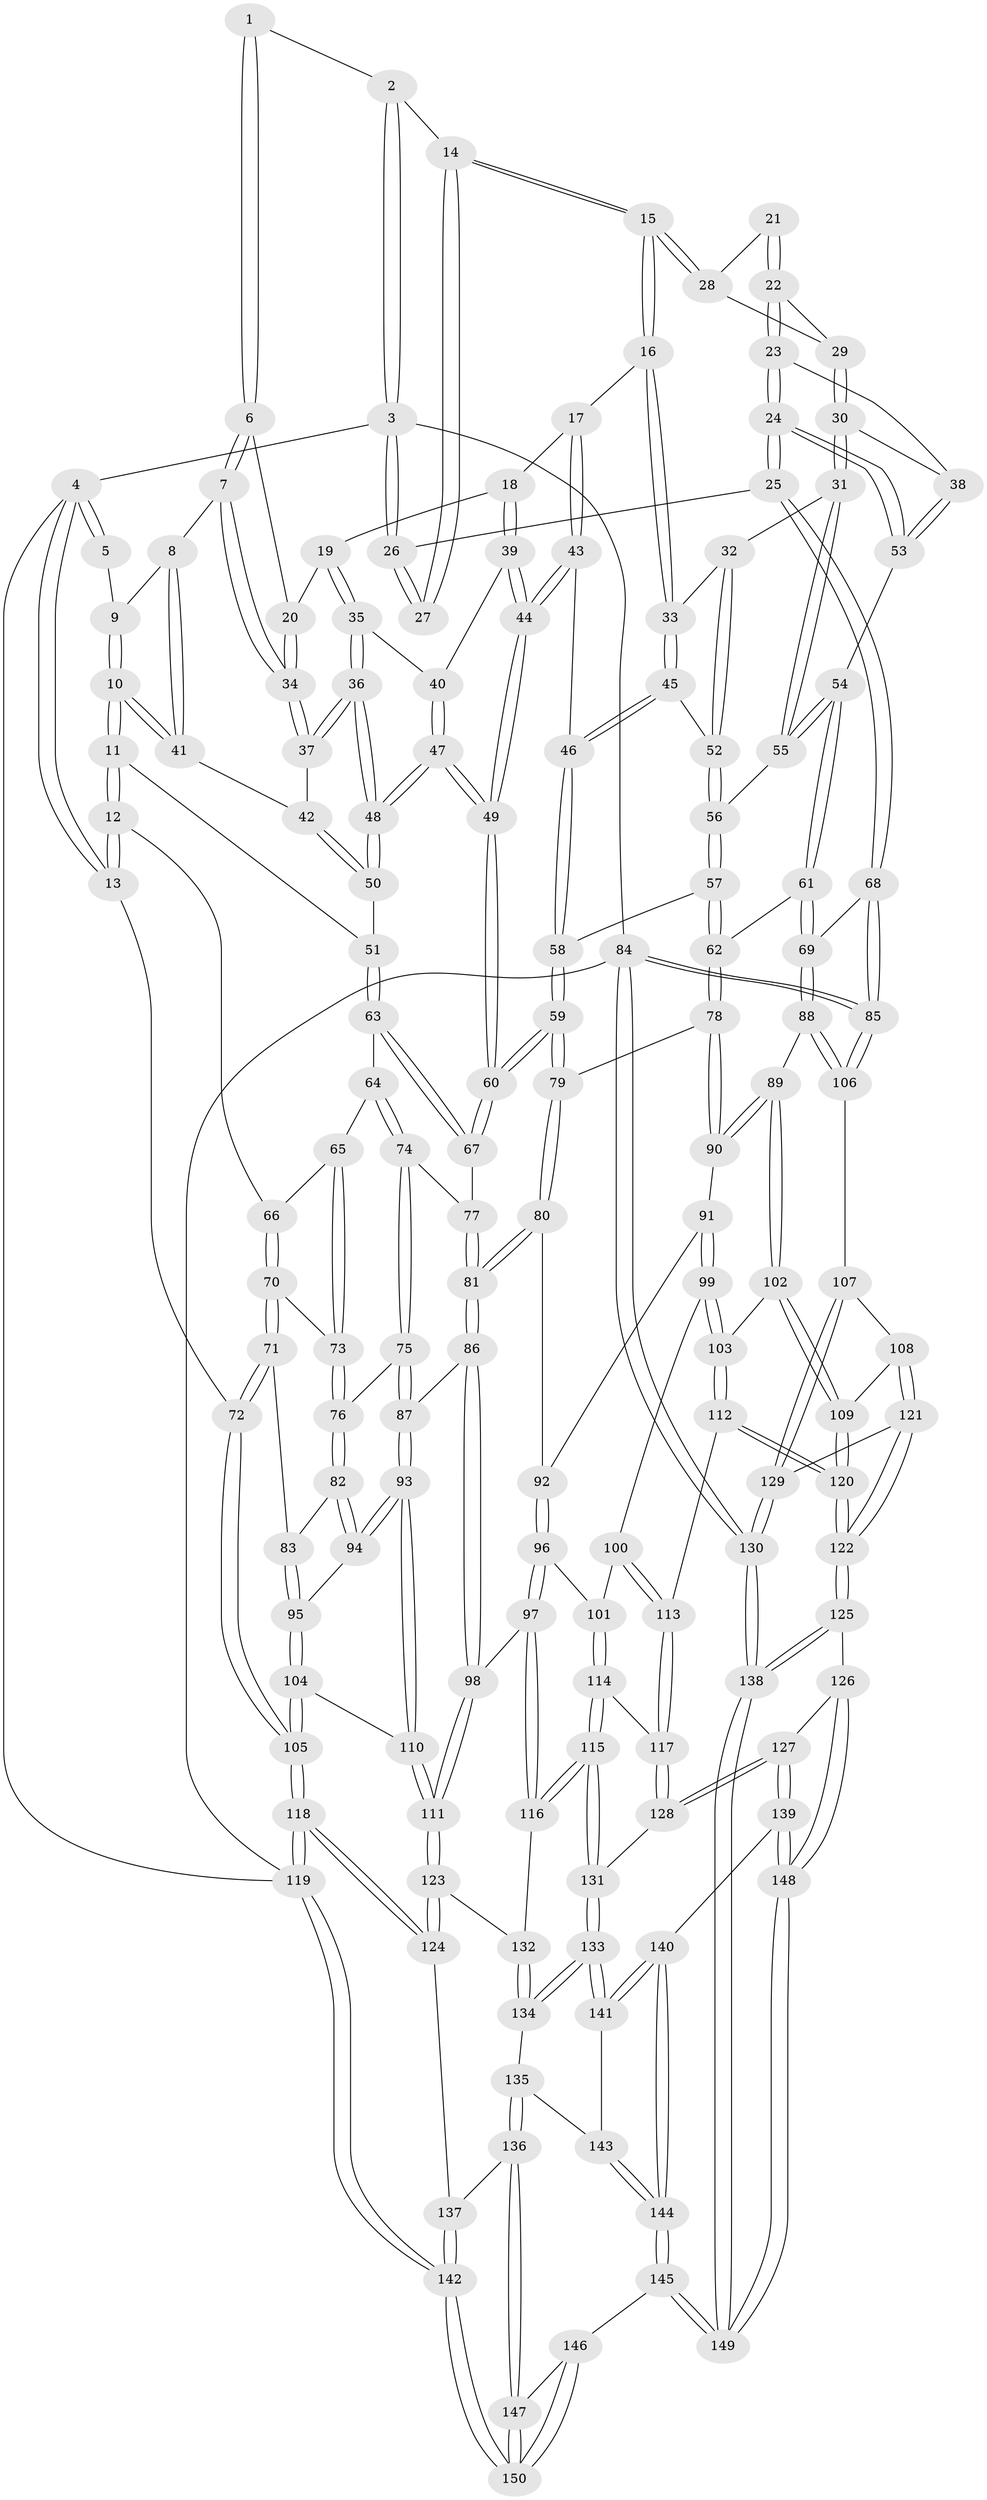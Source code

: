 // coarse degree distribution, {3: 0.11235955056179775, 4: 0.4157303370786517, 6: 0.11235955056179775, 5: 0.33707865168539325, 2: 0.02247191011235955}
// Generated by graph-tools (version 1.1) at 2025/52/02/27/25 19:52:40]
// undirected, 150 vertices, 372 edges
graph export_dot {
graph [start="1"]
  node [color=gray90,style=filled];
  1 [pos="+0.4291825105354682+0"];
  2 [pos="+0.6673895206157084+0"];
  3 [pos="+1+0"];
  4 [pos="+0+0"];
  5 [pos="+0.21371179417448027+0"];
  6 [pos="+0.41486275925982224+0.0015586041302004183"];
  7 [pos="+0.2979758079469765+0.06364105087383713"];
  8 [pos="+0.29291048046212453+0.061856428754925474"];
  9 [pos="+0.21516533027484958+0"];
  10 [pos="+0.15940348090440196+0.12280628364311984"];
  11 [pos="+0.1101588446236781+0.16629593266373546"];
  12 [pos="+0.010475036796386622+0.1887608116191607"];
  13 [pos="+0+0.10320329513432751"];
  14 [pos="+0.6707199857626469+0"];
  15 [pos="+0.6704613073958873+0"];
  16 [pos="+0.6499944771976054+0"];
  17 [pos="+0.5795488812219527+0.03651186689240317"];
  18 [pos="+0.5499397083816664+0.05727353882094201"];
  19 [pos="+0.437276877186657+0.04175079396850426"];
  20 [pos="+0.42143505858088937+0.026486409683858278"];
  21 [pos="+0.86011162636178+0.051868568196431084"];
  22 [pos="+0.8677261176562123+0.06436948419022459"];
  23 [pos="+0.9164733052888682+0.12356782887340124"];
  24 [pos="+1+0.10905149359408467"];
  25 [pos="+1+0.08388201917267238"];
  26 [pos="+1+0"];
  27 [pos="+0.8596514998537655+0.01737401647230513"];
  28 [pos="+0.7717358926943141+0.001638662540460859"];
  29 [pos="+0.7920653754735282+0.05005127754835217"];
  30 [pos="+0.8195382268319154+0.15047205834847405"];
  31 [pos="+0.8050725430407454+0.16116345442591673"];
  32 [pos="+0.7379317159266522+0.14286347614845166"];
  33 [pos="+0.6915571146930517+0.10747480938681885"];
  34 [pos="+0.3628166016318912+0.12347308701823315"];
  35 [pos="+0.45807750701519695+0.09911182471099979"];
  36 [pos="+0.37409468261082457+0.15687144782994908"];
  37 [pos="+0.36875731278525004+0.14795321846055695"];
  38 [pos="+0.8850832064418706+0.13407066081191635"];
  39 [pos="+0.5128461098440985+0.11323154140926625"];
  40 [pos="+0.4939312710343641+0.12013720336357438"];
  41 [pos="+0.22517452846870253+0.11334783728208352"];
  42 [pos="+0.2680533956415389+0.14783324059778558"];
  43 [pos="+0.5934367832707459+0.1874771347302676"];
  44 [pos="+0.5800646995542647+0.19139491752834684"];
  45 [pos="+0.6254541917161998+0.17829890127913448"];
  46 [pos="+0.6018260359251334+0.18830015342852593"];
  47 [pos="+0.41412549747647037+0.3144302044198147"];
  48 [pos="+0.41025926818459335+0.30973652059224355"];
  49 [pos="+0.42204971757756776+0.3294382838049451"];
  50 [pos="+0.2966691669320254+0.2566859515164037"];
  51 [pos="+0.22166665923349674+0.24408616326860022"];
  52 [pos="+0.6951728698276535+0.2205915910399605"];
  53 [pos="+0.8726803835957357+0.2801566198161947"];
  54 [pos="+0.8292882084575687+0.3127136974517002"];
  55 [pos="+0.8025248955359471+0.19053133415243786"];
  56 [pos="+0.7033664334818408+0.2542865990786249"];
  57 [pos="+0.6840086193947749+0.34316695210167164"];
  58 [pos="+0.6811654702832735+0.3425225607917295"];
  59 [pos="+0.4335257577993379+0.35918347064787554"];
  60 [pos="+0.4240179580732059+0.34264234762724793"];
  61 [pos="+0.8033328766916557+0.4025050253126569"];
  62 [pos="+0.7313230535499244+0.37876951925123425"];
  63 [pos="+0.18051147807410503+0.3723227475302109"];
  64 [pos="+0.1674455515410909+0.3749959001729488"];
  65 [pos="+0.12511250921999176+0.3639780986974781"];
  66 [pos="+0.09059438939573189+0.3356867968257542"];
  67 [pos="+0.24082665416280136+0.3841633766667246"];
  68 [pos="+1+0.42565176334510646"];
  69 [pos="+0.8540960248938597+0.4675595784360037"];
  70 [pos="+0.02631943757677832+0.421745993969714"];
  71 [pos="+0+0.502869771424394"];
  72 [pos="+0+0.5089306388934379"];
  73 [pos="+0.0923180164351605+0.461188888503817"];
  74 [pos="+0.1703875799223746+0.48038296278085524"];
  75 [pos="+0.14726714133792695+0.524403807903055"];
  76 [pos="+0.09853634187937008+0.5280531307716141"];
  77 [pos="+0.23205976497995046+0.46310675755893294"];
  78 [pos="+0.6057491912640336+0.503184460005236"];
  79 [pos="+0.4350222261772691+0.39293653367951886"];
  80 [pos="+0.4119776044705708+0.47132718022961934"];
  81 [pos="+0.3235208030167964+0.5668037563516036"];
  82 [pos="+0.09129193296305703+0.5328565974877163"];
  83 [pos="+0.08520364967427034+0.5347577735899398"];
  84 [pos="+1+1"];
  85 [pos="+1+0.8392011876876935"];
  86 [pos="+0.31171743358341936+0.5876504761613662"];
  87 [pos="+0.25427035349429516+0.5944283426301161"];
  88 [pos="+0.8226282692233878+0.5484117470246479"];
  89 [pos="+0.8057980715127182+0.558142923892357"];
  90 [pos="+0.6304135284095297+0.581558959787035"];
  91 [pos="+0.620373491792886+0.5941347780679244"];
  92 [pos="+0.5161798992937933+0.6046402760236511"];
  93 [pos="+0.17481334748121694+0.6708385482239051"];
  94 [pos="+0.125577113481064+0.6177723943498244"];
  95 [pos="+0.05101493369128456+0.6550012709146208"];
  96 [pos="+0.49953152387158606+0.6474713851522468"];
  97 [pos="+0.4248500078598846+0.7414254764656606"];
  98 [pos="+0.3404666946722415+0.6562798981867579"];
  99 [pos="+0.6273156425673824+0.6630577805012702"];
  100 [pos="+0.5904408603694407+0.7019084595894296"];
  101 [pos="+0.5858419623370836+0.7042087824851073"];
  102 [pos="+0.7305564815579724+0.700272928915659"];
  103 [pos="+0.6845241142019061+0.710372254354995"];
  104 [pos="+0.026461146838612653+0.7086879682840928"];
  105 [pos="+0+0.8387724537348163"];
  106 [pos="+0.9110585601358834+0.7181450722080189"];
  107 [pos="+0.9099825145024057+0.7189883488574113"];
  108 [pos="+0.8207462135478646+0.7563989153476364"];
  109 [pos="+0.7521047924619092+0.7294498622285228"];
  110 [pos="+0.15436610394462794+0.7123625839737618"];
  111 [pos="+0.2072601295433403+0.8009855857710266"];
  112 [pos="+0.6629706714664763+0.7721868701911453"];
  113 [pos="+0.641730180651437+0.7769906879697993"];
  114 [pos="+0.5604887767366+0.7352516003338082"];
  115 [pos="+0.4553897020603743+0.7749480813592716"];
  116 [pos="+0.426843359141639+0.7492172844532493"];
  117 [pos="+0.6155487336646849+0.7931664704855915"];
  118 [pos="+0+1"];
  119 [pos="+0+1"];
  120 [pos="+0.7207249052226986+0.830382361627059"];
  121 [pos="+0.7708745903224714+0.8511106697898178"];
  122 [pos="+0.7332725920563821+0.8585165808682802"];
  123 [pos="+0.20954976051754723+0.81740489041814"];
  124 [pos="+0.20769839991534203+0.8274384123003207"];
  125 [pos="+0.7219246109050924+0.8749836096337242"];
  126 [pos="+0.7016008180416037+0.8877955767903195"];
  127 [pos="+0.6588508945547374+0.8959127325301133"];
  128 [pos="+0.5979295992012974+0.8223995035148883"];
  129 [pos="+0.8444119441714242+0.8803372552050119"];
  130 [pos="+1+1"];
  131 [pos="+0.48979801538344775+0.8454502170304798"];
  132 [pos="+0.4023747320736766+0.7680088711846931"];
  133 [pos="+0.48834232332281863+0.886869514405609"];
  134 [pos="+0.32693520385176805+0.8876393573617174"];
  135 [pos="+0.3172160388114222+0.8955729098578865"];
  136 [pos="+0.3027281127686231+0.898065505202008"];
  137 [pos="+0.2804669725887572+0.8894788410197864"];
  138 [pos="+1+1"];
  139 [pos="+0.6165576780849266+0.9361139607081084"];
  140 [pos="+0.514557181216059+0.9764102090767187"];
  141 [pos="+0.49064245717109345+0.9012105824849114"];
  142 [pos="+0+1"];
  143 [pos="+0.3584817220258621+0.9291010987074751"];
  144 [pos="+0.46865576940295123+1"];
  145 [pos="+0.463384844751907+1"];
  146 [pos="+0.43935798819871025+1"];
  147 [pos="+0.3034252727388749+0.921836819609538"];
  148 [pos="+0.7108533237468561+1"];
  149 [pos="+0.8196905966475281+1"];
  150 [pos="+0.17393127880447481+1"];
  1 -- 2;
  1 -- 6;
  1 -- 6;
  2 -- 3;
  2 -- 3;
  2 -- 14;
  3 -- 4;
  3 -- 26;
  3 -- 26;
  3 -- 84;
  4 -- 5;
  4 -- 5;
  4 -- 13;
  4 -- 13;
  4 -- 119;
  5 -- 9;
  6 -- 7;
  6 -- 7;
  6 -- 20;
  7 -- 8;
  7 -- 34;
  7 -- 34;
  8 -- 9;
  8 -- 41;
  8 -- 41;
  9 -- 10;
  9 -- 10;
  10 -- 11;
  10 -- 11;
  10 -- 41;
  10 -- 41;
  11 -- 12;
  11 -- 12;
  11 -- 51;
  12 -- 13;
  12 -- 13;
  12 -- 66;
  13 -- 72;
  14 -- 15;
  14 -- 15;
  14 -- 27;
  14 -- 27;
  15 -- 16;
  15 -- 16;
  15 -- 28;
  15 -- 28;
  16 -- 17;
  16 -- 33;
  16 -- 33;
  17 -- 18;
  17 -- 43;
  17 -- 43;
  18 -- 19;
  18 -- 39;
  18 -- 39;
  19 -- 20;
  19 -- 35;
  19 -- 35;
  20 -- 34;
  20 -- 34;
  21 -- 22;
  21 -- 22;
  21 -- 28;
  22 -- 23;
  22 -- 23;
  22 -- 29;
  23 -- 24;
  23 -- 24;
  23 -- 38;
  24 -- 25;
  24 -- 25;
  24 -- 53;
  24 -- 53;
  25 -- 26;
  25 -- 68;
  25 -- 68;
  26 -- 27;
  26 -- 27;
  28 -- 29;
  29 -- 30;
  29 -- 30;
  30 -- 31;
  30 -- 31;
  30 -- 38;
  31 -- 32;
  31 -- 55;
  31 -- 55;
  32 -- 33;
  32 -- 52;
  32 -- 52;
  33 -- 45;
  33 -- 45;
  34 -- 37;
  34 -- 37;
  35 -- 36;
  35 -- 36;
  35 -- 40;
  36 -- 37;
  36 -- 37;
  36 -- 48;
  36 -- 48;
  37 -- 42;
  38 -- 53;
  38 -- 53;
  39 -- 40;
  39 -- 44;
  39 -- 44;
  40 -- 47;
  40 -- 47;
  41 -- 42;
  42 -- 50;
  42 -- 50;
  43 -- 44;
  43 -- 44;
  43 -- 46;
  44 -- 49;
  44 -- 49;
  45 -- 46;
  45 -- 46;
  45 -- 52;
  46 -- 58;
  46 -- 58;
  47 -- 48;
  47 -- 48;
  47 -- 49;
  47 -- 49;
  48 -- 50;
  48 -- 50;
  49 -- 60;
  49 -- 60;
  50 -- 51;
  51 -- 63;
  51 -- 63;
  52 -- 56;
  52 -- 56;
  53 -- 54;
  54 -- 55;
  54 -- 55;
  54 -- 61;
  54 -- 61;
  55 -- 56;
  56 -- 57;
  56 -- 57;
  57 -- 58;
  57 -- 62;
  57 -- 62;
  58 -- 59;
  58 -- 59;
  59 -- 60;
  59 -- 60;
  59 -- 79;
  59 -- 79;
  60 -- 67;
  60 -- 67;
  61 -- 62;
  61 -- 69;
  61 -- 69;
  62 -- 78;
  62 -- 78;
  63 -- 64;
  63 -- 67;
  63 -- 67;
  64 -- 65;
  64 -- 74;
  64 -- 74;
  65 -- 66;
  65 -- 73;
  65 -- 73;
  66 -- 70;
  66 -- 70;
  67 -- 77;
  68 -- 69;
  68 -- 85;
  68 -- 85;
  69 -- 88;
  69 -- 88;
  70 -- 71;
  70 -- 71;
  70 -- 73;
  71 -- 72;
  71 -- 72;
  71 -- 83;
  72 -- 105;
  72 -- 105;
  73 -- 76;
  73 -- 76;
  74 -- 75;
  74 -- 75;
  74 -- 77;
  75 -- 76;
  75 -- 87;
  75 -- 87;
  76 -- 82;
  76 -- 82;
  77 -- 81;
  77 -- 81;
  78 -- 79;
  78 -- 90;
  78 -- 90;
  79 -- 80;
  79 -- 80;
  80 -- 81;
  80 -- 81;
  80 -- 92;
  81 -- 86;
  81 -- 86;
  82 -- 83;
  82 -- 94;
  82 -- 94;
  83 -- 95;
  83 -- 95;
  84 -- 85;
  84 -- 85;
  84 -- 130;
  84 -- 130;
  84 -- 119;
  85 -- 106;
  85 -- 106;
  86 -- 87;
  86 -- 98;
  86 -- 98;
  87 -- 93;
  87 -- 93;
  88 -- 89;
  88 -- 106;
  88 -- 106;
  89 -- 90;
  89 -- 90;
  89 -- 102;
  89 -- 102;
  90 -- 91;
  91 -- 92;
  91 -- 99;
  91 -- 99;
  92 -- 96;
  92 -- 96;
  93 -- 94;
  93 -- 94;
  93 -- 110;
  93 -- 110;
  94 -- 95;
  95 -- 104;
  95 -- 104;
  96 -- 97;
  96 -- 97;
  96 -- 101;
  97 -- 98;
  97 -- 116;
  97 -- 116;
  98 -- 111;
  98 -- 111;
  99 -- 100;
  99 -- 103;
  99 -- 103;
  100 -- 101;
  100 -- 113;
  100 -- 113;
  101 -- 114;
  101 -- 114;
  102 -- 103;
  102 -- 109;
  102 -- 109;
  103 -- 112;
  103 -- 112;
  104 -- 105;
  104 -- 105;
  104 -- 110;
  105 -- 118;
  105 -- 118;
  106 -- 107;
  107 -- 108;
  107 -- 129;
  107 -- 129;
  108 -- 109;
  108 -- 121;
  108 -- 121;
  109 -- 120;
  109 -- 120;
  110 -- 111;
  110 -- 111;
  111 -- 123;
  111 -- 123;
  112 -- 113;
  112 -- 120;
  112 -- 120;
  113 -- 117;
  113 -- 117;
  114 -- 115;
  114 -- 115;
  114 -- 117;
  115 -- 116;
  115 -- 116;
  115 -- 131;
  115 -- 131;
  116 -- 132;
  117 -- 128;
  117 -- 128;
  118 -- 119;
  118 -- 119;
  118 -- 124;
  118 -- 124;
  119 -- 142;
  119 -- 142;
  120 -- 122;
  120 -- 122;
  121 -- 122;
  121 -- 122;
  121 -- 129;
  122 -- 125;
  122 -- 125;
  123 -- 124;
  123 -- 124;
  123 -- 132;
  124 -- 137;
  125 -- 126;
  125 -- 138;
  125 -- 138;
  126 -- 127;
  126 -- 148;
  126 -- 148;
  127 -- 128;
  127 -- 128;
  127 -- 139;
  127 -- 139;
  128 -- 131;
  129 -- 130;
  129 -- 130;
  130 -- 138;
  130 -- 138;
  131 -- 133;
  131 -- 133;
  132 -- 134;
  132 -- 134;
  133 -- 134;
  133 -- 134;
  133 -- 141;
  133 -- 141;
  134 -- 135;
  135 -- 136;
  135 -- 136;
  135 -- 143;
  136 -- 137;
  136 -- 147;
  136 -- 147;
  137 -- 142;
  137 -- 142;
  138 -- 149;
  138 -- 149;
  139 -- 140;
  139 -- 148;
  139 -- 148;
  140 -- 141;
  140 -- 141;
  140 -- 144;
  140 -- 144;
  141 -- 143;
  142 -- 150;
  142 -- 150;
  143 -- 144;
  143 -- 144;
  144 -- 145;
  144 -- 145;
  145 -- 146;
  145 -- 149;
  145 -- 149;
  146 -- 147;
  146 -- 150;
  146 -- 150;
  147 -- 150;
  147 -- 150;
  148 -- 149;
  148 -- 149;
}
